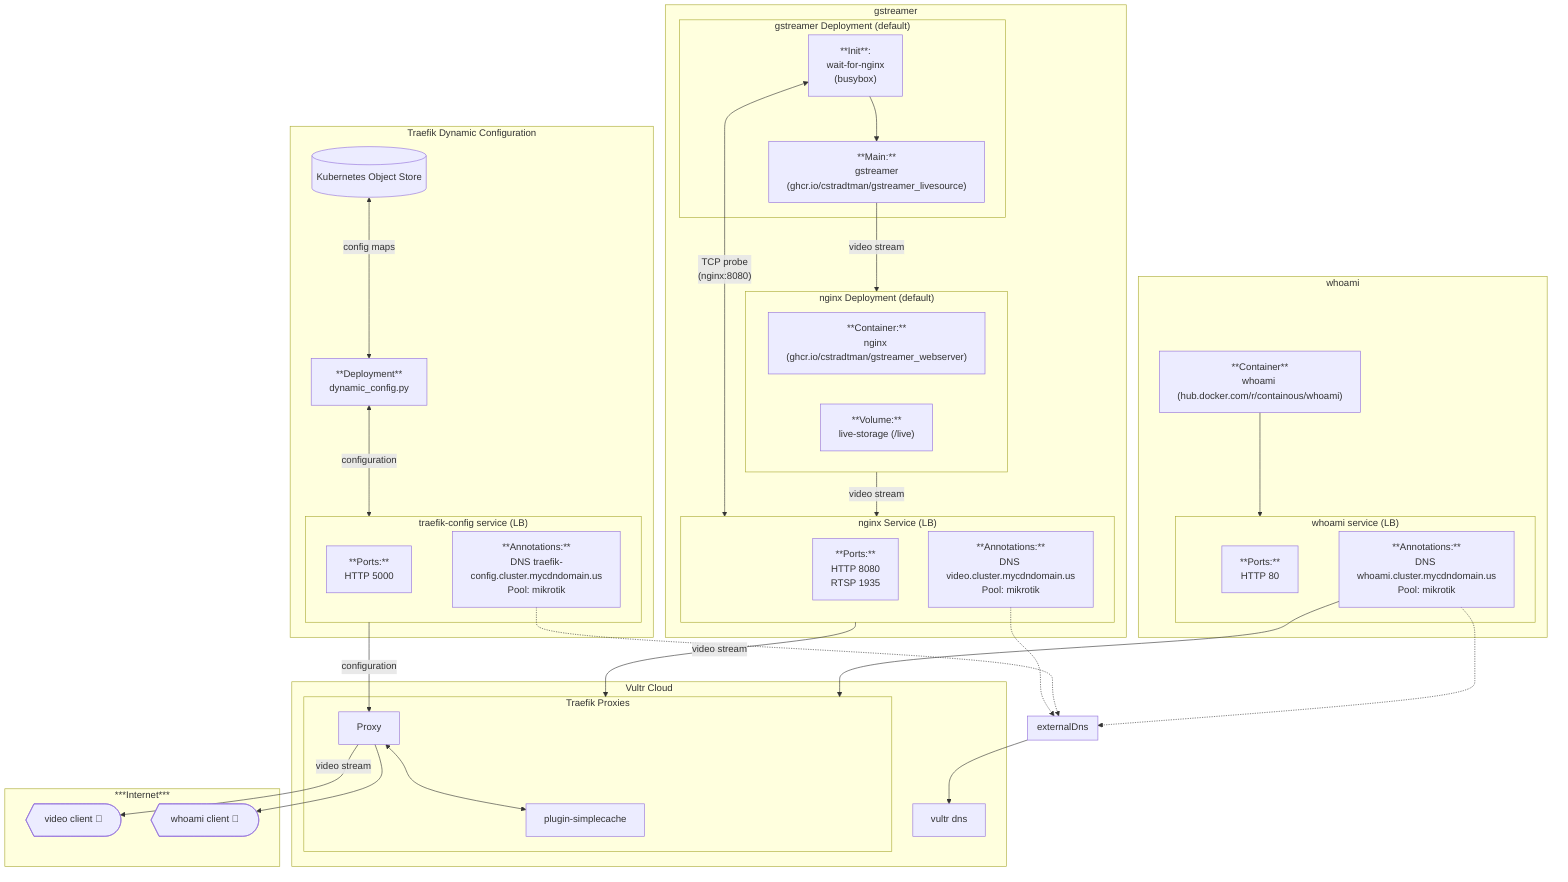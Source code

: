 flowchart TD

  %% gstreamer Deployment
  subgraph G["gstreamer"]
    subgraph GD["gstreamer Deployment (default)"]
      GI["**Init**:<br>wait-for-nginx<br>(busybox)"]
      GM["**Main:**<br>gstreamer<br>(ghcr.io/cstradtman/gstreamer_livesource)"]
    end

    subgraph N["nginx Deployment (default)"]
      NC["**Container:**<br>nginx (ghcr.io/cstradtman/gstreamer_webserver)"]
      NV["**Volume:**<br>live-storage (/live)"]
    end

    subgraph S["nginx Service (LB)"]
      SF["**Ports:**<br>HTTP 8080<br>RTSP 1935"]
      SA["**Annotations:**<br>DNS video.cluster.mycdndomain.us<br>Pool: mikrotik"]
    end
  end

  %% Traefik Dynamic Configuration
  subgraph T["Traefik Dynamic Configuration"]
    subgraph TS["traefik-config service (LB)"]
      TSP["**Ports:**<br>HTTP 5000"]
      TSA["**Annotations:**<br>DNS traefik-config.cluster.mycdndomain.us<br>Pool: mikrotik"]
    end
    TD[("Kubernetes Object Store")]
    TP["**Deployment**<br>dynamic_config.py"]
  end

  %% Traefik Proxies
  subgraph Traefik["Traefik Proxies"]
    Proxy["Proxy"]
    Cache["plugin-simplecache"]
  end

  %% Vultr Cloud
  subgraph V["Vultr Cloud"]
    Traefik
    VD["vultr dns"]
  end

  %% whoami service
  subgraph WS["whoami service (LB)"]
    WSP["**Ports:**<br>HTTP 80"]
    WSA["**Annotations:**<br>DNS whoami.cluster.mycdndomain.us<br>Pool: mikrotik"]
  end

  %% whoami Grouping
  subgraph W["whoami"]
    WS
    WC["**Container**<br>whoami (hub.docker.com/r/containous/whoami)"]
  end

  %% External DNS
  subgraph D["externalDns"]
  end

  %% Internet Clients
  subgraph I["***Internet***"]
    vclient["video client 👤"]
    wclient["whoami client 👤"]
  end

  %% Connections
  GI <-- "TCP probe<br>(nginx:8080)" --> S
  N -- "video stream" --> S
  GI --> GM
  GM -- "video stream" --> N
  S -- "video stream" --> Traefik
  TD <-- "config maps" --> TP
  TP <-- "configuration" --> TS
  TS -- "configuration" --> Proxy
  Proxy <--> Cache
  SA -.-> D
  TSA -.-> D
  D --> VD
  WC --> WS
  WSA -.-> D
  WSA --> Traefik
  Traefik --- Cache
  Proxy -- "video stream" --> vclient
  Proxy --> wclient

  vclient@{ shape: display }
  wclient@{ shape: display }